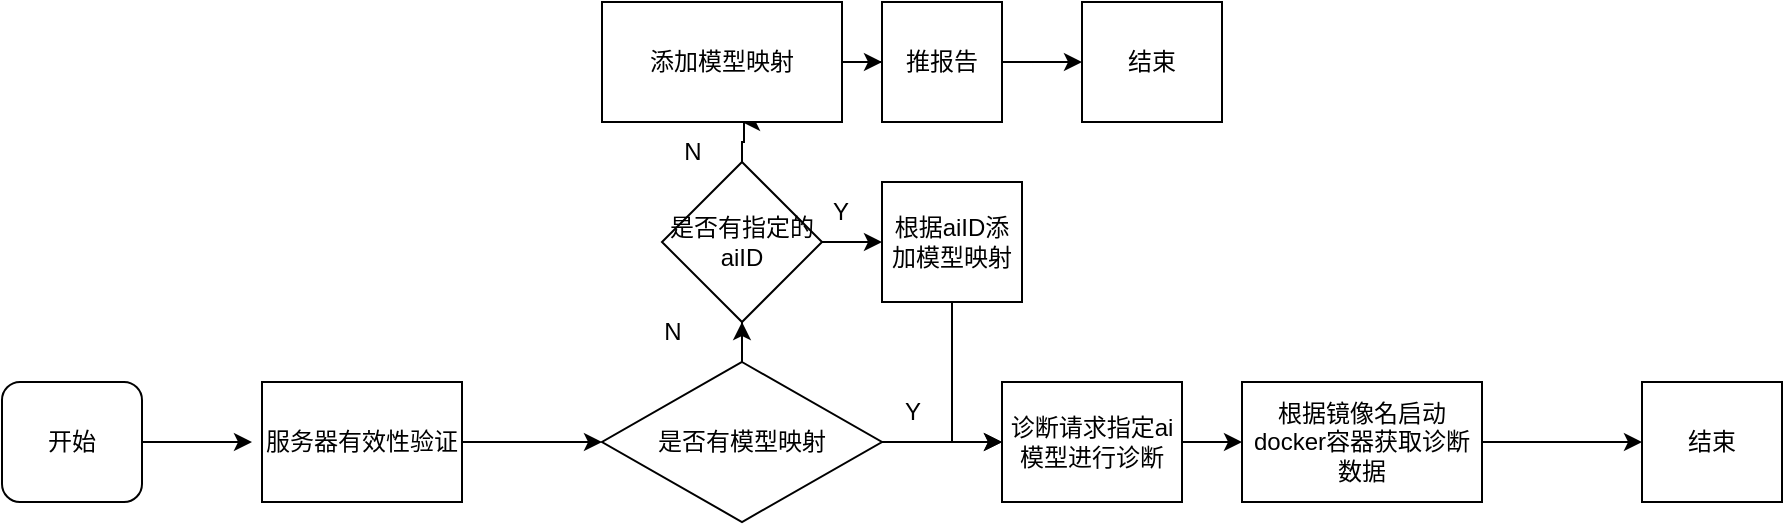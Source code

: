<mxfile version="22.1.16" type="github">
  <diagram name="第 1 页" id="Nl7xQVc4WKRb0VdFeoXM">
    <mxGraphModel dx="912" dy="717" grid="1" gridSize="10" guides="1" tooltips="1" connect="1" arrows="1" fold="1" page="1" pageScale="1" pageWidth="827" pageHeight="1169" math="0" shadow="0">
      <root>
        <mxCell id="0" />
        <mxCell id="1" parent="0" />
        <mxCell id="eP-oQKJqBQ1bmRZtz8F2-3" value="" style="edgeStyle=orthogonalEdgeStyle;rounded=0;orthogonalLoop=1;jettySize=auto;html=1;" parent="1" source="eP-oQKJqBQ1bmRZtz8F2-1" edge="1">
          <mxGeometry relative="1" as="geometry">
            <mxPoint x="135" y="270" as="targetPoint" />
          </mxGeometry>
        </mxCell>
        <mxCell id="eP-oQKJqBQ1bmRZtz8F2-1" value="开始" style="rounded=1;whiteSpace=wrap;html=1;" parent="1" vertex="1">
          <mxGeometry x="10" y="240" width="70" height="60" as="geometry" />
        </mxCell>
        <mxCell id="eP-oQKJqBQ1bmRZtz8F2-6" value="" style="edgeStyle=orthogonalEdgeStyle;rounded=0;orthogonalLoop=1;jettySize=auto;html=1;" parent="1" source="eP-oQKJqBQ1bmRZtz8F2-4" edge="1">
          <mxGeometry relative="1" as="geometry">
            <mxPoint x="310" y="270" as="targetPoint" />
          </mxGeometry>
        </mxCell>
        <mxCell id="eP-oQKJqBQ1bmRZtz8F2-4" value="服务器有效性验证" style="whiteSpace=wrap;html=1;" parent="1" vertex="1">
          <mxGeometry x="140" y="240" width="100" height="60" as="geometry" />
        </mxCell>
        <mxCell id="NKS2gU1bINUWBG4dSlaB-26" value="" style="edgeStyle=orthogonalEdgeStyle;rounded=0;orthogonalLoop=1;jettySize=auto;html=1;" edge="1" parent="1" source="NKS2gU1bINUWBG4dSlaB-1" target="NKS2gU1bINUWBG4dSlaB-25">
          <mxGeometry relative="1" as="geometry" />
        </mxCell>
        <mxCell id="NKS2gU1bINUWBG4dSlaB-1" value="根据镜像名启动docker容器获取诊断数据" style="whiteSpace=wrap;html=1;" vertex="1" parent="1">
          <mxGeometry x="630" y="240" width="120" height="60" as="geometry" />
        </mxCell>
        <mxCell id="NKS2gU1bINUWBG4dSlaB-4" value="" style="edgeStyle=orthogonalEdgeStyle;rounded=0;orthogonalLoop=1;jettySize=auto;html=1;entryX=0.5;entryY=1;entryDx=0;entryDy=0;" edge="1" parent="1" source="NKS2gU1bINUWBG4dSlaB-2" target="NKS2gU1bINUWBG4dSlaB-6">
          <mxGeometry relative="1" as="geometry">
            <mxPoint x="380" y="190" as="targetPoint" />
          </mxGeometry>
        </mxCell>
        <mxCell id="NKS2gU1bINUWBG4dSlaB-20" value="" style="edgeStyle=orthogonalEdgeStyle;rounded=0;orthogonalLoop=1;jettySize=auto;html=1;" edge="1" parent="1" source="NKS2gU1bINUWBG4dSlaB-2" target="NKS2gU1bINUWBG4dSlaB-19">
          <mxGeometry relative="1" as="geometry" />
        </mxCell>
        <mxCell id="NKS2gU1bINUWBG4dSlaB-2" value="是否有模型映射" style="rhombus;whiteSpace=wrap;html=1;" vertex="1" parent="1">
          <mxGeometry x="310" y="230" width="140" height="80" as="geometry" />
        </mxCell>
        <mxCell id="NKS2gU1bINUWBG4dSlaB-5" value="N" style="text;html=1;align=center;verticalAlign=middle;resizable=0;points=[];autosize=1;strokeColor=none;fillColor=none;" vertex="1" parent="1">
          <mxGeometry x="330" y="200" width="30" height="30" as="geometry" />
        </mxCell>
        <mxCell id="NKS2gU1bINUWBG4dSlaB-8" value="" style="edgeStyle=orthogonalEdgeStyle;rounded=0;orthogonalLoop=1;jettySize=auto;html=1;" edge="1" parent="1" source="NKS2gU1bINUWBG4dSlaB-6" target="NKS2gU1bINUWBG4dSlaB-7">
          <mxGeometry relative="1" as="geometry" />
        </mxCell>
        <mxCell id="NKS2gU1bINUWBG4dSlaB-10" style="edgeStyle=orthogonalEdgeStyle;rounded=0;orthogonalLoop=1;jettySize=auto;html=1;exitX=0.5;exitY=0;exitDx=0;exitDy=0;" edge="1" parent="1" source="NKS2gU1bINUWBG4dSlaB-6">
          <mxGeometry relative="1" as="geometry">
            <mxPoint x="380" y="110" as="targetPoint" />
            <Array as="points">
              <mxPoint x="380" y="120" />
              <mxPoint x="381" y="120" />
            </Array>
          </mxGeometry>
        </mxCell>
        <mxCell id="NKS2gU1bINUWBG4dSlaB-6" value="是否有指定的aiID" style="rhombus;whiteSpace=wrap;html=1;" vertex="1" parent="1">
          <mxGeometry x="340" y="130" width="80" height="80" as="geometry" />
        </mxCell>
        <mxCell id="NKS2gU1bINUWBG4dSlaB-22" style="edgeStyle=orthogonalEdgeStyle;rounded=0;orthogonalLoop=1;jettySize=auto;html=1;exitX=0.5;exitY=1;exitDx=0;exitDy=0;entryX=0;entryY=0.5;entryDx=0;entryDy=0;" edge="1" parent="1" source="NKS2gU1bINUWBG4dSlaB-7" target="NKS2gU1bINUWBG4dSlaB-19">
          <mxGeometry relative="1" as="geometry" />
        </mxCell>
        <mxCell id="NKS2gU1bINUWBG4dSlaB-7" value="根据aiID添加模型映射" style="whiteSpace=wrap;html=1;" vertex="1" parent="1">
          <mxGeometry x="450" y="140" width="70" height="60" as="geometry" />
        </mxCell>
        <mxCell id="NKS2gU1bINUWBG4dSlaB-9" value="Y" style="text;html=1;align=center;verticalAlign=middle;resizable=0;points=[];autosize=1;strokeColor=none;fillColor=none;" vertex="1" parent="1">
          <mxGeometry x="414" y="140" width="30" height="30" as="geometry" />
        </mxCell>
        <mxCell id="NKS2gU1bINUWBG4dSlaB-15" value="" style="edgeStyle=orthogonalEdgeStyle;rounded=0;orthogonalLoop=1;jettySize=auto;html=1;" edge="1" parent="1" source="NKS2gU1bINUWBG4dSlaB-11" target="NKS2gU1bINUWBG4dSlaB-14">
          <mxGeometry relative="1" as="geometry" />
        </mxCell>
        <mxCell id="NKS2gU1bINUWBG4dSlaB-11" value="添加模型映射" style="rounded=0;whiteSpace=wrap;html=1;" vertex="1" parent="1">
          <mxGeometry x="310" y="50" width="120" height="60" as="geometry" />
        </mxCell>
        <mxCell id="NKS2gU1bINUWBG4dSlaB-13" value="N" style="text;html=1;align=center;verticalAlign=middle;resizable=0;points=[];autosize=1;strokeColor=none;fillColor=none;" vertex="1" parent="1">
          <mxGeometry x="340" y="110" width="30" height="30" as="geometry" />
        </mxCell>
        <mxCell id="NKS2gU1bINUWBG4dSlaB-27" style="edgeStyle=orthogonalEdgeStyle;rounded=0;orthogonalLoop=1;jettySize=auto;html=1;exitX=1;exitY=0.5;exitDx=0;exitDy=0;entryX=0;entryY=0.5;entryDx=0;entryDy=0;" edge="1" parent="1" source="NKS2gU1bINUWBG4dSlaB-14" target="NKS2gU1bINUWBG4dSlaB-18">
          <mxGeometry relative="1" as="geometry" />
        </mxCell>
        <mxCell id="NKS2gU1bINUWBG4dSlaB-14" value="推报告" style="whiteSpace=wrap;html=1;rounded=0;" vertex="1" parent="1">
          <mxGeometry x="450" y="50" width="60" height="60" as="geometry" />
        </mxCell>
        <mxCell id="NKS2gU1bINUWBG4dSlaB-18" value="结束" style="whiteSpace=wrap;html=1;" vertex="1" parent="1">
          <mxGeometry x="550" y="50" width="70" height="60" as="geometry" />
        </mxCell>
        <mxCell id="NKS2gU1bINUWBG4dSlaB-24" style="edgeStyle=orthogonalEdgeStyle;rounded=0;orthogonalLoop=1;jettySize=auto;html=1;exitX=1;exitY=0.5;exitDx=0;exitDy=0;entryX=0;entryY=0.5;entryDx=0;entryDy=0;" edge="1" parent="1" source="NKS2gU1bINUWBG4dSlaB-19" target="NKS2gU1bINUWBG4dSlaB-1">
          <mxGeometry relative="1" as="geometry" />
        </mxCell>
        <mxCell id="NKS2gU1bINUWBG4dSlaB-19" value="诊断请求指定ai模型进行诊断" style="whiteSpace=wrap;html=1;" vertex="1" parent="1">
          <mxGeometry x="510" y="240" width="90" height="60" as="geometry" />
        </mxCell>
        <mxCell id="NKS2gU1bINUWBG4dSlaB-23" value="Y" style="text;html=1;align=center;verticalAlign=middle;resizable=0;points=[];autosize=1;strokeColor=none;fillColor=none;" vertex="1" parent="1">
          <mxGeometry x="450" y="240" width="30" height="30" as="geometry" />
        </mxCell>
        <mxCell id="NKS2gU1bINUWBG4dSlaB-25" value="结束" style="whiteSpace=wrap;html=1;" vertex="1" parent="1">
          <mxGeometry x="830" y="240" width="70" height="60" as="geometry" />
        </mxCell>
      </root>
    </mxGraphModel>
  </diagram>
</mxfile>
